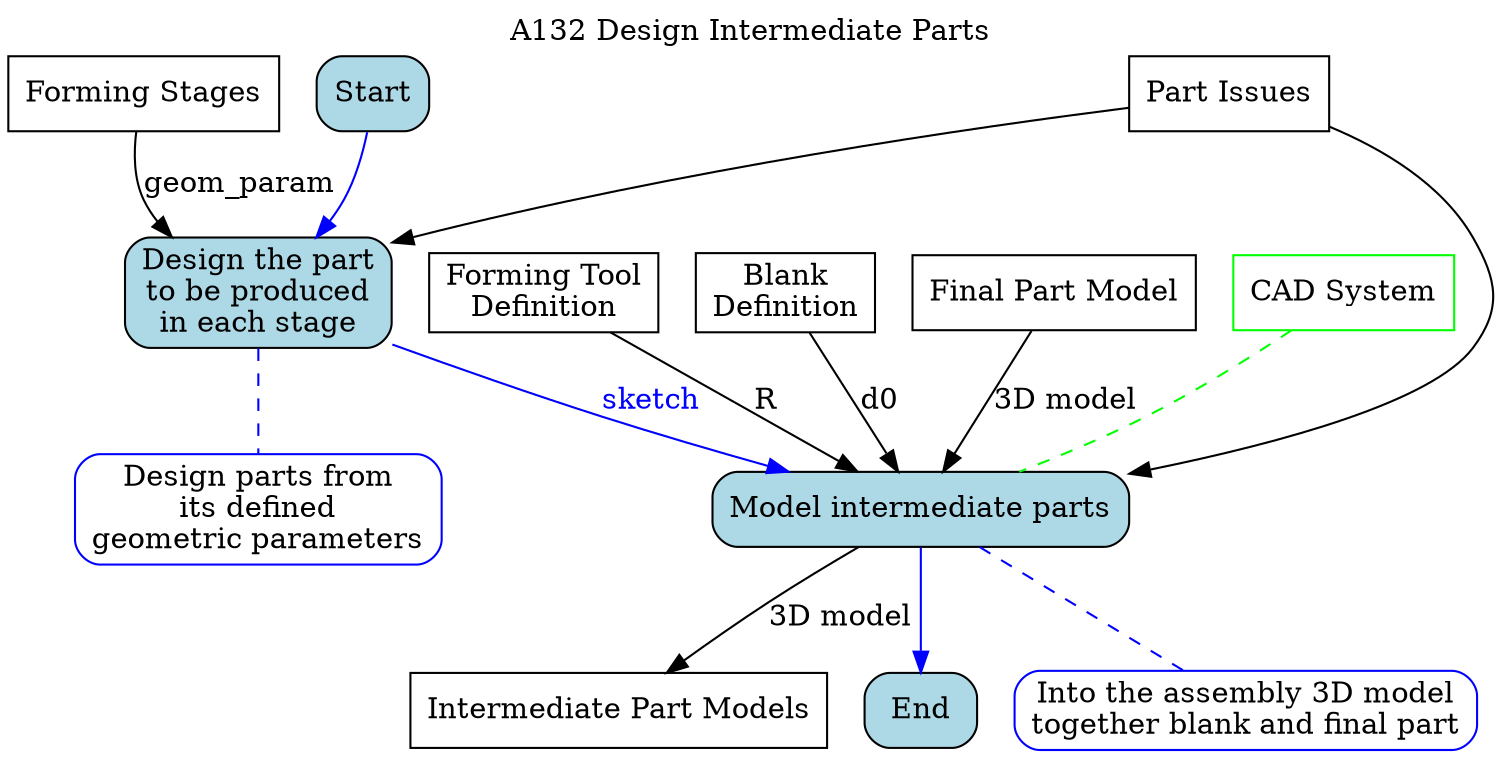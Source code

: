 digraph behaviourmodel {


# activity title
labelloc="t"
label="A132 Design Intermediate Parts"

# inputs and outputs
node [shape=box, style=filled, fillcolor=white, color=black]
issues [label="Part Issues"]
tool [label="Forming Tool\nDefinition"]
blank [label="Blank\nDefinition"]
part [label="Final Part Model"]
stages [label="Forming Stages"]
models [label="Intermediate Part Models"]

# mechanisms
node [shape=box, style=filled, fillcolor=white, color=green]
cad [label="CAD System"]

# tasks definition
node [shape=box, style="filled, rounded", fillcolor=lightblue, color=black]
Start
t1 [label="Design the part\nto be produced\nin each stage"]
t2 [label="Model intermediate parts"]
End

# rules
node [shape=box, style="filled, rounded", fillcolor=white, color=blue]
r1 [label="Design parts from\nits defined\ngeometric parameters"]
r2 [label="Into the assembly 3D model\ntogether blank and final part"]

# attaching rules
edge [dir=none, color=blue, style=dashed]
t1 -> r1
t2 -> r2

# task sequence
edge [dir=forward, color=blue, fontcolor=blue, style=solid]
Start -> t1
t1 -> t2 [label="sketch"]
t2 -> End

# attaching mechanisms
edge [dir=none, color=green, style=dashed]
cad -> t2

# attaching inputs and outputs
edge [dir=forward, color=black, fontcolor=black, style=solid]
issues -> {t1 t2}
stages -> t1 [label="geom_param"]
tool -> t2 [label="R"]
blank -> t2 [label="d0"]
part -> t2 [label="3D model"]
t2 -> models [label="3D model"]

}

